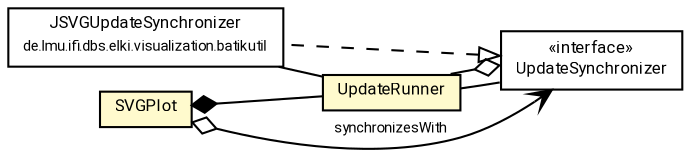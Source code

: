 #!/usr/local/bin/dot
#
# Class diagram 
# Generated by UMLGraph version R5_7_2-60-g0e99a6 (http://www.spinellis.gr/umlgraph/)
#

digraph G {
	graph [fontnames="svg"]
	edge [fontname="Roboto",fontsize=7,labelfontname="Roboto",labelfontsize=7,color="black"];
	node [fontname="Roboto",fontcolor="black",fontsize=8,shape=plaintext,margin=0,width=0,height=0];
	nodesep=0.15;
	ranksep=0.25;
	rankdir=LR;
	// de.lmu.ifi.dbs.elki.visualization.batikutil.JSVGUpdateSynchronizer
	c10601754 [label=<<table title="de.lmu.ifi.dbs.elki.visualization.batikutil.JSVGUpdateSynchronizer" border="0" cellborder="1" cellspacing="0" cellpadding="2" href="../batikutil/JSVGUpdateSynchronizer.html" target="_parent">
		<tr><td><table border="0" cellspacing="0" cellpadding="1">
		<tr><td align="center" balign="center"> <font face="Roboto">JSVGUpdateSynchronizer</font> </td></tr>
		<tr><td align="center" balign="center"> <font face="Roboto" point-size="7.0">de.lmu.ifi.dbs.elki.visualization.batikutil</font> </td></tr>
		</table></td></tr>
		</table>>, URL="../batikutil/JSVGUpdateSynchronizer.html"];
	// de.lmu.ifi.dbs.elki.visualization.svg.SVGPlot
	c10601773 [label=<<table title="de.lmu.ifi.dbs.elki.visualization.svg.SVGPlot" border="0" cellborder="1" cellspacing="0" cellpadding="2" bgcolor="LemonChiffon" href="SVGPlot.html" target="_parent">
		<tr><td><table border="0" cellspacing="0" cellpadding="1">
		<tr><td align="center" balign="center"> <font face="Roboto">SVGPlot</font> </td></tr>
		</table></td></tr>
		</table>>, URL="SVGPlot.html"];
	// de.lmu.ifi.dbs.elki.visualization.svg.UpdateRunner
	c10601778 [label=<<table title="de.lmu.ifi.dbs.elki.visualization.svg.UpdateRunner" border="0" cellborder="1" cellspacing="0" cellpadding="2" bgcolor="lemonChiffon" href="UpdateRunner.html" target="_parent">
		<tr><td><table border="0" cellspacing="0" cellpadding="1">
		<tr><td align="center" balign="center"> <font face="Roboto">UpdateRunner</font> </td></tr>
		</table></td></tr>
		</table>>, URL="UpdateRunner.html"];
	// de.lmu.ifi.dbs.elki.visualization.svg.UpdateSynchronizer
	c10601780 [label=<<table title="de.lmu.ifi.dbs.elki.visualization.svg.UpdateSynchronizer" border="0" cellborder="1" cellspacing="0" cellpadding="2" href="UpdateSynchronizer.html" target="_parent">
		<tr><td><table border="0" cellspacing="0" cellpadding="1">
		<tr><td align="center" balign="center"> &#171;interface&#187; </td></tr>
		<tr><td align="center" balign="center"> <font face="Roboto">UpdateSynchronizer</font> </td></tr>
		</table></td></tr>
		</table>>, URL="UpdateSynchronizer.html"];
	// de.lmu.ifi.dbs.elki.visualization.batikutil.JSVGUpdateSynchronizer implements de.lmu.ifi.dbs.elki.visualization.svg.UpdateSynchronizer
	c10601780 -> c10601754 [arrowtail=empty,style=dashed,dir=back,weight=9];
	// de.lmu.ifi.dbs.elki.visualization.batikutil.JSVGUpdateSynchronizer assoc de.lmu.ifi.dbs.elki.visualization.svg.UpdateRunner
	c10601754 -> c10601778 [arrowhead=none,weight=2];
	// de.lmu.ifi.dbs.elki.visualization.svg.SVGPlot composed de.lmu.ifi.dbs.elki.visualization.svg.UpdateRunner
	c10601773 -> c10601778 [arrowhead=none,arrowtail=diamond,dir=back,weight=6];
	// de.lmu.ifi.dbs.elki.visualization.svg.SVGPlot navhas de.lmu.ifi.dbs.elki.visualization.svg.UpdateSynchronizer
	c10601773 -> c10601780 [arrowhead=open,arrowtail=ediamond,dir=both,weight=3,label="synchronizesWith"];
	// de.lmu.ifi.dbs.elki.visualization.svg.UpdateRunner assoc de.lmu.ifi.dbs.elki.visualization.svg.UpdateSynchronizer
	c10601778 -> c10601780 [arrowhead=none,weight=2];
	// de.lmu.ifi.dbs.elki.visualization.svg.UpdateSynchronizer has de.lmu.ifi.dbs.elki.visualization.svg.UpdateRunner
	c10601780 -> c10601778 [arrowhead=none,arrowtail=ediamond,dir=back,weight=4];
}

